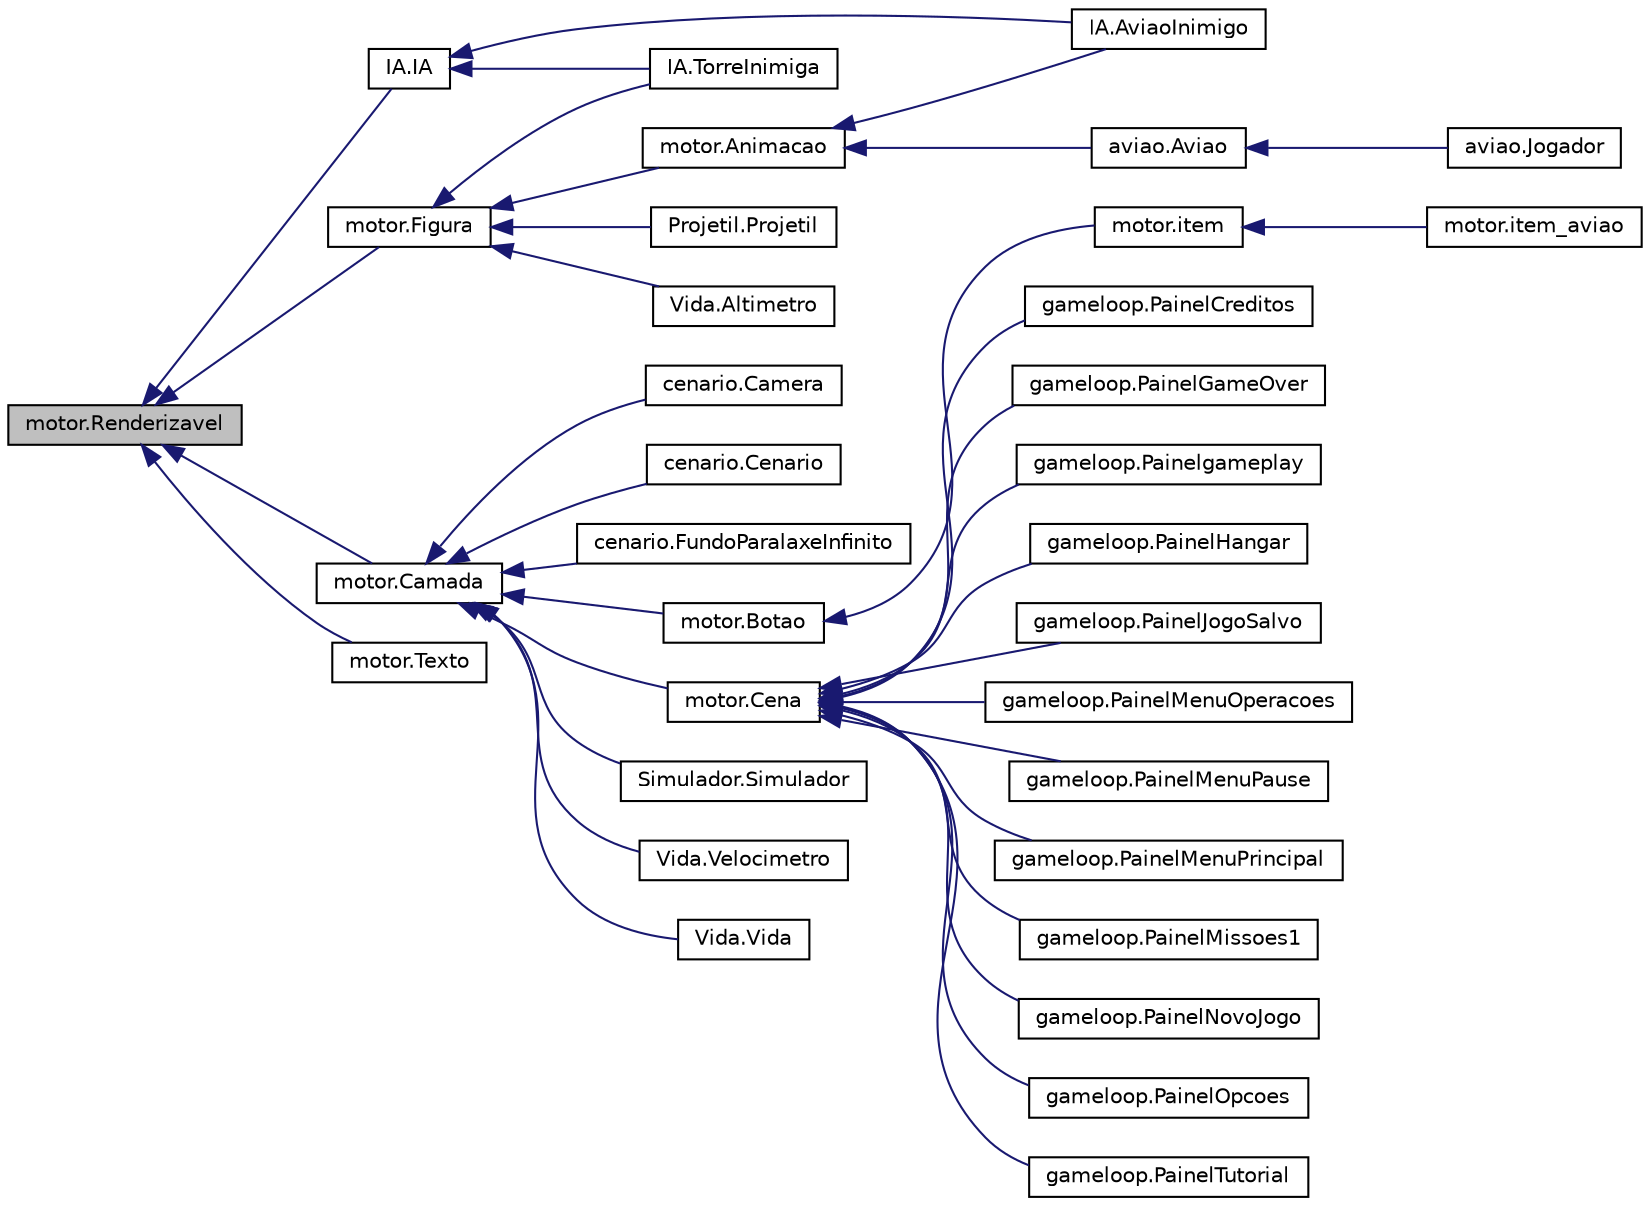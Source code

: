 digraph "motor.Renderizavel"
{
  edge [fontname="Helvetica",fontsize="10",labelfontname="Helvetica",labelfontsize="10"];
  node [fontname="Helvetica",fontsize="10",shape=record];
  rankdir="LR";
  Node1 [label="motor.Renderizavel",height=0.2,width=0.4,color="black", fillcolor="grey75", style="filled", fontcolor="black"];
  Node1 -> Node2 [dir="back",color="midnightblue",fontsize="10",style="solid",fontname="Helvetica"];
  Node2 [label="IA.IA",height=0.2,width=0.4,color="black", fillcolor="white", style="filled",URL="$classIA_1_1IA.html"];
  Node2 -> Node3 [dir="back",color="midnightblue",fontsize="10",style="solid",fontname="Helvetica"];
  Node3 [label="IA.AviaoInimigo",height=0.2,width=0.4,color="black", fillcolor="white", style="filled",URL="$classIA_1_1AviaoInimigo.html"];
  Node2 -> Node4 [dir="back",color="midnightblue",fontsize="10",style="solid",fontname="Helvetica"];
  Node4 [label="IA.TorreInimiga",height=0.2,width=0.4,color="black", fillcolor="white", style="filled",URL="$classIA_1_1TorreInimiga.html"];
  Node1 -> Node5 [dir="back",color="midnightblue",fontsize="10",style="solid",fontname="Helvetica"];
  Node5 [label="motor.Camada",height=0.2,width=0.4,color="black", fillcolor="white", style="filled",URL="$classmotor_1_1Camada.html",tooltip="Representa uma camada na árvore renderização. "];
  Node5 -> Node6 [dir="back",color="midnightblue",fontsize="10",style="solid",fontname="Helvetica"];
  Node6 [label="cenario.Camera",height=0.2,width=0.4,color="black", fillcolor="white", style="filled",URL="$classcenario_1_1Camera.html"];
  Node5 -> Node7 [dir="back",color="midnightblue",fontsize="10",style="solid",fontname="Helvetica"];
  Node7 [label="cenario.Cenario",height=0.2,width=0.4,color="black", fillcolor="white", style="filled",URL="$classcenario_1_1Cenario.html"];
  Node5 -> Node8 [dir="back",color="midnightblue",fontsize="10",style="solid",fontname="Helvetica"];
  Node8 [label="cenario.FundoParalaxeInfinito",height=0.2,width=0.4,color="black", fillcolor="white", style="filled",URL="$classcenario_1_1FundoParalaxeInfinito.html"];
  Node5 -> Node9 [dir="back",color="midnightblue",fontsize="10",style="solid",fontname="Helvetica"];
  Node9 [label="motor.Botao",height=0.2,width=0.4,color="black", fillcolor="white", style="filled",URL="$classmotor_1_1Botao.html",tooltip="Representa um botão clicável que contém uma imagem de fundo e texto \ A imagem do Botao já possui fun..."];
  Node9 -> Node10 [dir="back",color="midnightblue",fontsize="10",style="solid",fontname="Helvetica"];
  Node10 [label="motor.item",height=0.2,width=0.4,color="black", fillcolor="white", style="filled",URL="$classmotor_1_1item.html",tooltip="Representa os itens da loja. "];
  Node10 -> Node11 [dir="back",color="midnightblue",fontsize="10",style="solid",fontname="Helvetica"];
  Node11 [label="motor.item_aviao",height=0.2,width=0.4,color="black", fillcolor="white", style="filled",URL="$classmotor_1_1item__aviao.html",tooltip="representa uma skin de aviao que pode ser vendido na loja (Hangar). "];
  Node5 -> Node12 [dir="back",color="midnightblue",fontsize="10",style="solid",fontname="Helvetica"];
  Node12 [label="motor.Cena",height=0.2,width=0.4,color="black", fillcolor="white", style="filled",URL="$classmotor_1_1Cena.html",tooltip="Classe que representa a cena do jogo, no qual existem as camadas e objetos renderizáveis. "];
  Node12 -> Node13 [dir="back",color="midnightblue",fontsize="10",style="solid",fontname="Helvetica"];
  Node13 [label="gameloop.PainelCreditos",height=0.2,width=0.4,color="black", fillcolor="white", style="filled",URL="$classgameloop_1_1PainelCreditos.html",tooltip="É a classe que monta a cena do Menu Creditos. "];
  Node12 -> Node14 [dir="back",color="midnightblue",fontsize="10",style="solid",fontname="Helvetica"];
  Node14 [label="gameloop.PainelGameOver",height=0.2,width=0.4,color="black", fillcolor="white", style="filled",URL="$classgameloop_1_1PainelGameOver.html"];
  Node12 -> Node15 [dir="back",color="midnightblue",fontsize="10",style="solid",fontname="Helvetica"];
  Node15 [label="gameloop.Painelgameplay",height=0.2,width=0.4,color="black", fillcolor="white", style="filled",URL="$classgameloop_1_1Painelgameplay.html"];
  Node12 -> Node16 [dir="back",color="midnightblue",fontsize="10",style="solid",fontname="Helvetica"];
  Node16 [label="gameloop.PainelHangar",height=0.2,width=0.4,color="black", fillcolor="white", style="filled",URL="$classgameloop_1_1PainelHangar.html",tooltip="É a classe que monta a cena do Hangar. "];
  Node12 -> Node17 [dir="back",color="midnightblue",fontsize="10",style="solid",fontname="Helvetica"];
  Node17 [label="gameloop.PainelJogoSalvo",height=0.2,width=0.4,color="black", fillcolor="white", style="filled",URL="$classgameloop_1_1PainelJogoSalvo.html",tooltip="É a classe que monta a cena do Menu Opcoes. "];
  Node12 -> Node18 [dir="back",color="midnightblue",fontsize="10",style="solid",fontname="Helvetica"];
  Node18 [label="gameloop.PainelMenuOperacoes",height=0.2,width=0.4,color="black", fillcolor="white", style="filled",URL="$classgameloop_1_1PainelMenuOperacoes.html",tooltip="É a classe que monta a cena do menu de operacoes. "];
  Node12 -> Node19 [dir="back",color="midnightblue",fontsize="10",style="solid",fontname="Helvetica"];
  Node19 [label="gameloop.PainelMenuPause",height=0.2,width=0.4,color="black", fillcolor="white", style="filled",URL="$classgameloop_1_1PainelMenuPause.html"];
  Node12 -> Node20 [dir="back",color="midnightblue",fontsize="10",style="solid",fontname="Helvetica"];
  Node20 [label="gameloop.PainelMenuPrincipal",height=0.2,width=0.4,color="black", fillcolor="white", style="filled",URL="$classgameloop_1_1PainelMenuPrincipal.html",tooltip="É a classe que monta a cena do menu principal. "];
  Node12 -> Node21 [dir="back",color="midnightblue",fontsize="10",style="solid",fontname="Helvetica"];
  Node21 [label="gameloop.PainelMissoes1",height=0.2,width=0.4,color="black", fillcolor="white", style="filled",URL="$classgameloop_1_1PainelMissoes1.html",tooltip="É a classe que monta a cena do primeiro Menu de Missoes. "];
  Node12 -> Node22 [dir="back",color="midnightblue",fontsize="10",style="solid",fontname="Helvetica"];
  Node22 [label="gameloop.PainelNovoJogo",height=0.2,width=0.4,color="black", fillcolor="white", style="filled",URL="$classgameloop_1_1PainelNovoJogo.html",tooltip="É a classe que monta a cena do Menu Novo Jogo. "];
  Node12 -> Node23 [dir="back",color="midnightblue",fontsize="10",style="solid",fontname="Helvetica"];
  Node23 [label="gameloop.PainelOpcoes",height=0.2,width=0.4,color="black", fillcolor="white", style="filled",URL="$classgameloop_1_1PainelOpcoes.html",tooltip="É a classe que monta a cena do Menu Opcoes. "];
  Node12 -> Node24 [dir="back",color="midnightblue",fontsize="10",style="solid",fontname="Helvetica"];
  Node24 [label="gameloop.PainelTutorial",height=0.2,width=0.4,color="black", fillcolor="white", style="filled",URL="$classgameloop_1_1PainelTutorial.html",tooltip="É a classe que monta a cena do tutorial. "];
  Node5 -> Node25 [dir="back",color="midnightblue",fontsize="10",style="solid",fontname="Helvetica"];
  Node25 [label="Simulador.Simulador",height=0.2,width=0.4,color="black", fillcolor="white", style="filled",URL="$classSimulador_1_1Simulador.html",tooltip="Realiza operacoes de fundo do gameplay, como verificar colisoes. "];
  Node5 -> Node26 [dir="back",color="midnightblue",fontsize="10",style="solid",fontname="Helvetica"];
  Node26 [label="Vida.Velocimetro",height=0.2,width=0.4,color="black", fillcolor="white", style="filled",URL="$classVida_1_1Velocimetro.html",tooltip="Representa o HUD Velocimetro. "];
  Node5 -> Node27 [dir="back",color="midnightblue",fontsize="10",style="solid",fontname="Helvetica"];
  Node27 [label="Vida.Vida",height=0.2,width=0.4,color="black", fillcolor="white", style="filled",URL="$classVida_1_1Vida.html",tooltip="Representa os pontos de vida. "];
  Node1 -> Node28 [dir="back",color="midnightblue",fontsize="10",style="solid",fontname="Helvetica"];
  Node28 [label="motor.Figura",height=0.2,width=0.4,color="black", fillcolor="white", style="filled",URL="$classmotor_1_1Figura.html",tooltip="Representa uma imagem na árvore de renderização. "];
  Node28 -> Node4 [dir="back",color="midnightblue",fontsize="10",style="solid",fontname="Helvetica"];
  Node28 -> Node29 [dir="back",color="midnightblue",fontsize="10",style="solid",fontname="Helvetica"];
  Node29 [label="motor.Animacao",height=0.2,width=0.4,color="black", fillcolor="white", style="filled",URL="$classmotor_1_1Animacao.html",tooltip="Classe base para uma animação de spritesheet (folha de animações) "];
  Node29 -> Node30 [dir="back",color="midnightblue",fontsize="10",style="solid",fontname="Helvetica"];
  Node30 [label="aviao.Aviao",height=0.2,width=0.4,color="black", fillcolor="white", style="filled",URL="$classaviao_1_1Aviao.html"];
  Node30 -> Node31 [dir="back",color="midnightblue",fontsize="10",style="solid",fontname="Helvetica"];
  Node31 [label="aviao.Jogador",height=0.2,width=0.4,color="black", fillcolor="white", style="filled",URL="$classaviao_1_1Jogador.html",tooltip="Funcionando com 1º: Condições aerodinâmicas macro: [arrastoMax, sustMax, veloMax, [gráficoDosCoeficie..."];
  Node29 -> Node3 [dir="back",color="midnightblue",fontsize="10",style="solid",fontname="Helvetica"];
  Node28 -> Node32 [dir="back",color="midnightblue",fontsize="10",style="solid",fontname="Helvetica"];
  Node32 [label="Projetil.Projetil",height=0.2,width=0.4,color="black", fillcolor="white", style="filled",URL="$classProjetil_1_1Projetil.html",tooltip="Representa a ideia abstrata de projetil. "];
  Node28 -> Node33 [dir="back",color="midnightblue",fontsize="10",style="solid",fontname="Helvetica"];
  Node33 [label="Vida.Altimetro",height=0.2,width=0.4,color="black", fillcolor="white", style="filled",URL="$classVida_1_1Altimetro.html",tooltip="Representa o HUD Velocimetro. "];
  Node1 -> Node34 [dir="back",color="midnightblue",fontsize="10",style="solid",fontname="Helvetica"];
  Node34 [label="motor.Texto",height=0.2,width=0.4,color="black", fillcolor="white", style="filled",URL="$classmotor_1_1Texto.html",tooltip="Representa um texto na aŕvore de renderização. "];
}
